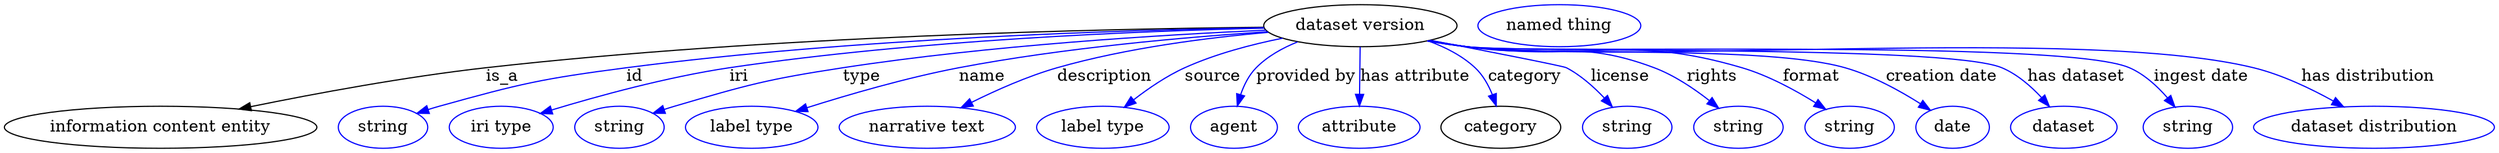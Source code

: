 digraph {
	graph [bb="0,0,1733.3,123"];
	node [label="\N"];
	"dataset version"	[height=0.5,
		label="dataset version",
		pos="943.34,105",
		width=1.7693];
	"information content entity"	[height=0.5,
		pos="103.34,18",
		width=2.8706];
	"dataset version" -> "information content entity"	[label=is_a,
		lp="339.34,61.5",
		pos="e,157,33.495 879.71,103.76 767.71,102.59 528.28,96.72 328.34,69 273.25,61.363 211.66,47.28 166.86,36.002"];
	id	[color=blue,
		height=0.5,
		label=string,
		pos="255.34,18",
		width=0.84854];
	"dataset version" -> id	[color=blue,
		label=id,
		lp="431.84,61.5",
		pos="e,278.8,29.684 879.66,103.35 781.67,101.53 588.28,94.665 426.34,69 367.04,59.601 352.25,55.133 295.34,36 292.96,35.2 290.53,34.322 \
288.09,33.398",
		style=solid];
	iri	[color=blue,
		height=0.5,
		label="iri type",
		pos="340.34,18",
		width=1.011];
	"dataset version" -> iri	[color=blue,
		label=iri,
		lp="512.84,61.5",
		pos="e,367.8,29.846 879.92,102.62 794.47,99.917 637.92,92.005 506.34,69 451.43,59.4 438.36,53.202 385.34,36 382.75,35.159 380.09,34.257 \
377.42,33.322",
		style=solid];
	type	[color=blue,
		height=0.5,
		label=string,
		pos="425.34,18",
		width=0.84854];
	"dataset version" -> type	[color=blue,
		label=type,
		lp="602.34,61.5",
		pos="e,448.81,29.639 881.07,100.83 810.22,96.533 691.25,87.203 590.34,69 533.79,58.8 519.7,54.619 465.34,36 462.97,35.187 460.54,34.298 \
458.1,33.368",
		style=solid];
	name	[color=blue,
		height=0.5,
		label="label type",
		pos="519.34,18",
		width=1.2638];
	"dataset version" -> name	[color=blue,
		label=name,
		lp="682.84,61.5",
		pos="e,550,31.369 882.16,99.765 825.82,95.036 740.19,85.747 667.34,69 630.06,60.429 588.93,46.123 559.51,35.005",
		style=solid];
	description	[color=blue,
		height=0.5,
		label="narrative text",
		pos="640.34,18",
		width=1.6068];
	"dataset version" -> description	[color=blue,
		label=description,
		lp="767.84,61.5",
		pos="e,664.93,34.377 883.56,98.753 841.79,93.91 785.17,84.963 737.34,69 715.3,61.645 692.12,49.864 673.95,39.585",
		style=solid];
	source	[color=blue,
		height=0.5,
		label="label type",
		pos="761.34,18",
		width=1.2638];
	"dataset version" -> source	[color=blue,
		label=source,
		lp="842.34,61.5",
		pos="e,777.73,34.951 893.07,93.776 871.21,88.192 845.75,80.105 824.34,69 810.38,61.757 796.5,51.206 785.34,41.661",
		style=solid];
	"provided by"	[color=blue,
		height=0.5,
		label=agent,
		pos="854.34,18",
		width=0.83048];
	"dataset version" -> "provided by"	[color=blue,
		label="provided by",
		lp="906.34,61.5",
		pos="e,857.49,35.955 904.29,90.727 893.12,85.4 881.72,78.272 873.34,69 867.41,62.438 863.26,53.836 860.39,45.621",
		style=solid];
	"has attribute"	[color=blue,
		height=0.5,
		label=attribute,
		pos="942.34,18",
		width=1.1193];
	"dataset version" -> "has attribute"	[color=blue,
		label="has attribute",
		lp="976.84,61.5",
		pos="e,942.54,36.175 943.14,86.799 943,75.163 942.82,59.548 942.66,46.237",
		style=solid];
	category	[height=0.5,
		pos="1041.3,18",
		width=1.1374];
	"dataset version" -> category	[color=blue,
		label=category,
		lp="1049.8,61.5",
		pos="e,1035.3,35.994 981.48,90.459 992.99,85.063 1005,77.963 1014.3,69 1021.3,62.336 1026.8,53.509 1031.1,45.128",
		style=solid];
	license	[color=blue,
		height=0.5,
		label=string,
		pos="1130.3,18",
		width=0.84854];
	"dataset version" -> license	[color=blue,
		label=license,
		lp="1116.3,61.5",
		pos="e,1117.5,34.736 990.61,92.87 1026,84.335 1069.6,73.311 1077.3,69 1089.7,62.132 1101.4,51.697 1110.7,42.134",
		style=solid];
	rights	[color=blue,
		height=0.5,
		label=string,
		pos="1209.3,18",
		width=0.84854];
	"dataset version" -> rights	[color=blue,
		label=rights,
		lp="1181.8,61.5",
		pos="e,1193.7,33.547 989.95,92.535 998.69,90.558 1007.8,88.621 1016.3,87 1070.6,76.726 1088.1,89.636 1139.3,69 1156.3,62.182 1173,50.477 \
1185.8,40.105",
		style=solid];
	format	[color=blue,
		height=0.5,
		label=string,
		pos="1288.3,18",
		width=0.84854];
	"dataset version" -> format	[color=blue,
		label=format,
		lp="1252.8,61.5",
		pos="e,1270.1,32.598 989.11,92.37 998.09,90.362 1007.5,88.456 1016.3,87 1097.9,73.603 1122.7,94.146 1201.3,69 1222.9,62.11 1245,49.333 \
1261.5,38.42",
		style=solid];
	"creation date"	[color=blue,
		height=0.5,
		label=date,
		pos="1364.3,18",
		width=0.75];
	"dataset version" -> "creation date"	[color=blue,
		label="creation date",
		lp="1344.3,61.5",
		pos="e,1347,31.844 988.69,92.261 997.79,90.237 1007.3,88.353 1016.3,87 1130.4,69.86 1164.8,102.06 1275.3,69 1298.2,62.167 1321.6,48.705 \
1338.7,37.47",
		style=solid];
	"has dataset"	[color=blue,
		height=0.5,
		label=dataset,
		pos="1444.3,18",
		width=0.97491];
	"dataset version" -> "has dataset"	[color=blue,
		label="has dataset",
		lp="1438.3,61.5",
		pos="e,1430.6,34.78 988.27,92.202 997.5,90.156 1007.2,88.279 1016.3,87 1097.2,75.695 1307.1,98.361 1383.3,69 1398.4,63.215 1412.4,52.21 \
1423.3,41.993",
		style=solid];
	"ingest date"	[color=blue,
		height=0.5,
		label=string,
		pos="1528.3,18",
		width=0.84854];
	"dataset version" -> "ingest date"	[color=blue,
		label="ingest date",
		lp="1524.8,61.5",
		pos="e,1516,34.811 988.27,92.133 997.49,90.093 1007.2,88.235 1016.3,87 1066.6,80.219 1425.3,88.003 1472.3,69 1486.4,63.317 1499.2,52.472 \
1509.1,42.332",
		style=solid];
	"has distribution"	[color=blue,
		height=0.5,
		label="dataset distribution",
		pos="1655.3,18",
		width=2.1665];
	"dataset version" -> "has distribution"	[color=blue,
		label="has distribution",
		lp="1638.8,61.5",
		pos="e,1631.4,35.147 988.26,92.088 997.49,90.052 1007.2,88.207 1016.3,87 1135.8,71.258 1441.7,99.348 1558.3,69 1581,63.109 1604.3,51.268 \
1622.5,40.588",
		style=solid];
	"named thing_category"	[color=blue,
		height=0.5,
		label="named thing",
		pos="1080.3,105",
		width=1.5346];
}
